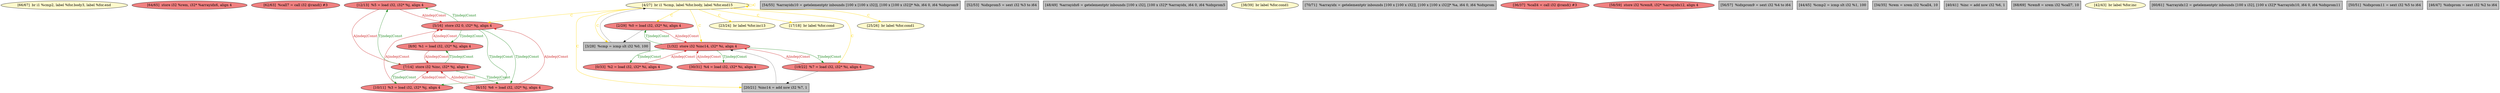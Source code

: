 
digraph G {


node1250 [fillcolor=lemonchiffon,label="[66/67]  br i1 %cmp2, label %for.body3, label %for.end",shape=ellipse,style=filled ]
node1249 [fillcolor=lightcoral,label="[64/65]  store i32 %rem, i32* %arrayidx6, align 4",shape=ellipse,style=filled ]
node1248 [fillcolor=lightcoral,label="[62/63]  %call7 = call i32 @rand() #3",shape=ellipse,style=filled ]
node1242 [fillcolor=lightcoral,label="[12/13]  %5 = load i32, i32* %j, align 4",shape=ellipse,style=filled ]
node1241 [fillcolor=grey,label="[54/55]  %arrayidx10 = getelementptr inbounds [100 x [100 x i32]], [100 x [100 x i32]]* %b, i64 0, i64 %idxprom9",shape=rectangle,style=filled ]
node1240 [fillcolor=grey,label="[52/53]  %idxprom5 = sext i32 %3 to i64",shape=rectangle,style=filled ]
node1246 [fillcolor=lightcoral,label="[10/11]  %3 = load i32, i32* %j, align 4",shape=ellipse,style=filled ]
node1239 [fillcolor=lightcoral,label="[30/31]  %4 = load i32, i32* %i, align 4",shape=ellipse,style=filled ]
node1238 [fillcolor=lightcoral,label="[2/29]  %0 = load i32, i32* %i, align 4",shape=ellipse,style=filled ]
node1224 [fillcolor=lightcoral,label="[1/32]  store i32 %inc14, i32* %i, align 4",shape=ellipse,style=filled ]
node1233 [fillcolor=grey,label="[48/49]  %arrayidx6 = getelementptr inbounds [100 x i32], [100 x i32]* %arrayidx, i64 0, i64 %idxprom5",shape=rectangle,style=filled ]
node1254 [fillcolor=lemonchiffon,label="[4/27]  br i1 %cmp, label %for.body, label %for.end15",shape=ellipse,style=filled ]
node1236 [fillcolor=lightcoral,label="[6/15]  %6 = load i32, i32* %j, align 4",shape=ellipse,style=filled ]
node1223 [fillcolor=lemonchiffon,label="[38/39]  br label %for.cond1",shape=ellipse,style=filled ]
node1252 [fillcolor=grey,label="[70/71]  %arrayidx = getelementptr inbounds [100 x [100 x i32]], [100 x [100 x i32]]* %a, i64 0, i64 %idxprom",shape=rectangle,style=filled ]
node1221 [fillcolor=lightcoral,label="[36/37]  %call4 = call i32 @rand() #3",shape=ellipse,style=filled ]
node1245 [fillcolor=lightcoral,label="[58/59]  store i32 %rem8, i32* %arrayidx12, align 4",shape=ellipse,style=filled ]
node1219 [fillcolor=lightcoral,label="[0/33]  %2 = load i32, i32* %i, align 4",shape=ellipse,style=filled ]
node1237 [fillcolor=lightcoral,label="[5/16]  store i32 0, i32* %j, align 4",shape=ellipse,style=filled ]
node1229 [fillcolor=lemonchiffon,label="[23/24]  br label %for.inc13",shape=ellipse,style=filled ]
node1222 [fillcolor=lemonchiffon,label="[17/18]  br label %for.cond",shape=ellipse,style=filled ]
node1225 [fillcolor=lightcoral,label="[7/14]  store i32 %inc, i32* %j, align 4",shape=ellipse,style=filled ]
node1244 [fillcolor=grey,label="[56/57]  %idxprom9 = sext i32 %4 to i64",shape=rectangle,style=filled ]
node1226 [fillcolor=grey,label="[20/21]  %inc14 = add nsw i32 %7, 1",shape=rectangle,style=filled ]
node1253 [fillcolor=lemonchiffon,label="[25/26]  br label %for.cond1",shape=ellipse,style=filled ]
node1231 [fillcolor=grey,label="[44/45]  %cmp2 = icmp slt i32 %1, 100",shape=rectangle,style=filled ]
node1220 [fillcolor=grey,label="[34/35]  %rem = srem i32 %call4, 10",shape=rectangle,style=filled ]
node1227 [fillcolor=grey,label="[40/41]  %inc = add nsw i32 %6, 1",shape=rectangle,style=filled ]
node1228 [fillcolor=lightcoral,label="[19/22]  %7 = load i32, i32* %i, align 4",shape=ellipse,style=filled ]
node1251 [fillcolor=grey,label="[68/69]  %rem8 = srem i32 %call7, 10",shape=rectangle,style=filled ]
node1230 [fillcolor=lemonchiffon,label="[42/43]  br label %for.inc",shape=ellipse,style=filled ]
node1247 [fillcolor=grey,label="[60/61]  %arrayidx12 = getelementptr inbounds [100 x i32], [100 x i32]* %arrayidx10, i64 0, i64 %idxprom11",shape=rectangle,style=filled ]
node1235 [fillcolor=grey,label="[50/51]  %idxprom11 = sext i32 %5 to i64",shape=rectangle,style=filled ]
node1232 [fillcolor=grey,label="[46/47]  %idxprom = sext i32 %2 to i64",shape=rectangle,style=filled ]
node1243 [fillcolor=lightcoral,label="[8/9]  %1 = load i32, i32* %j, align 4",shape=ellipse,style=filled ]
node1234 [fillcolor=grey,label="[3/28]  %cmp = icmp slt i32 %0, 100",shape=rectangle,style=filled ]

node1254->node1229 [style=solid,color=gold,label="C",penwidth=1.0,fontcolor=gold ]
node1254->node1222 [style=solid,color=gold,label="C",penwidth=1.0,fontcolor=gold ]
node1228->node1226 [style=solid,color=black,label="",penwidth=0.5,fontcolor=black ]
node1236->node1237 [style=solid,color=firebrick3,label="A|indep|Const",penwidth=1.0,fontcolor=firebrick3 ]
node1254->node1224 [style=solid,color=gold,label="C",penwidth=1.0,fontcolor=gold ]
node1254->node1226 [style=solid,color=gold,label="C",penwidth=1.0,fontcolor=gold ]
node1234->node1254 [style=solid,color=black,label="",penwidth=0.5,fontcolor=black ]
node1238->node1234 [style=solid,color=black,label="",penwidth=0.5,fontcolor=black ]
node1236->node1225 [style=solid,color=firebrick3,label="A|indep|Const",penwidth=1.0,fontcolor=firebrick3 ]
node1225->node1246 [style=solid,color=forestgreen,label="T|indep|Const",penwidth=1.0,fontcolor=forestgreen ]
node1242->node1237 [style=solid,color=firebrick3,label="A|indep|Const",penwidth=1.0,fontcolor=firebrick3 ]
node1246->node1225 [style=solid,color=firebrick3,label="A|indep|Const",penwidth=1.0,fontcolor=firebrick3 ]
node1237->node1236 [style=solid,color=forestgreen,label="T|indep|Const",penwidth=1.0,fontcolor=forestgreen ]
node1226->node1224 [style=solid,color=black,label="",penwidth=0.5,fontcolor=black ]
node1224->node1238 [style=solid,color=forestgreen,label="T|indep|Const",penwidth=1.0,fontcolor=forestgreen ]
node1254->node1237 [style=solid,color=gold,label="C",penwidth=1.0,fontcolor=gold ]
node1254->node1253 [style=solid,color=gold,label="C",penwidth=1.0,fontcolor=gold ]
node1225->node1236 [style=solid,color=forestgreen,label="T|indep|Const",penwidth=1.0,fontcolor=forestgreen ]
node1224->node1228 [style=solid,color=forestgreen,label="T|indep|Const",penwidth=1.0,fontcolor=forestgreen ]
node1228->node1224 [style=solid,color=firebrick3,label="A|indep|Const",penwidth=1.0,fontcolor=firebrick3 ]
node1225->node1242 [style=solid,color=forestgreen,label="T|indep|Const",penwidth=1.0,fontcolor=forestgreen ]
node1242->node1225 [style=solid,color=firebrick3,label="A|indep|Const",penwidth=1.0,fontcolor=firebrick3 ]
node1254->node1228 [style=solid,color=gold,label="C",penwidth=1.0,fontcolor=gold ]
node1243->node1237 [style=solid,color=firebrick3,label="A|indep|Const",penwidth=1.0,fontcolor=firebrick3 ]
node1237->node1243 [style=solid,color=forestgreen,label="T|indep|Const",penwidth=1.0,fontcolor=forestgreen ]
node1254->node1254 [style=solid,color=gold,label="C",penwidth=1.0,fontcolor=gold ]
node1237->node1246 [style=solid,color=forestgreen,label="T|indep|Const",penwidth=1.0,fontcolor=forestgreen ]
node1224->node1219 [style=solid,color=forestgreen,label="T|indep|Const",penwidth=1.0,fontcolor=forestgreen ]
node1246->node1237 [style=solid,color=firebrick3,label="A|indep|Const",penwidth=1.0,fontcolor=firebrick3 ]
node1219->node1224 [style=solid,color=firebrick3,label="A|indep|Const",penwidth=1.0,fontcolor=firebrick3 ]
node1237->node1242 [style=solid,color=forestgreen,label="T|indep|Const",penwidth=1.0,fontcolor=forestgreen ]
node1238->node1224 [style=solid,color=firebrick3,label="A|indep|Const",penwidth=1.0,fontcolor=firebrick3 ]
node1243->node1225 [style=solid,color=firebrick3,label="A|indep|Const",penwidth=1.0,fontcolor=firebrick3 ]
node1254->node1238 [style=solid,color=gold,label="C",penwidth=1.0,fontcolor=gold ]
node1225->node1243 [style=solid,color=forestgreen,label="T|indep|Const",penwidth=1.0,fontcolor=forestgreen ]
node1254->node1234 [style=solid,color=gold,label="C",penwidth=1.0,fontcolor=gold ]
node1224->node1239 [style=solid,color=forestgreen,label="T|indep|Const",penwidth=1.0,fontcolor=forestgreen ]
node1239->node1224 [style=solid,color=firebrick3,label="A|indep|Const",penwidth=1.0,fontcolor=firebrick3 ]


}
